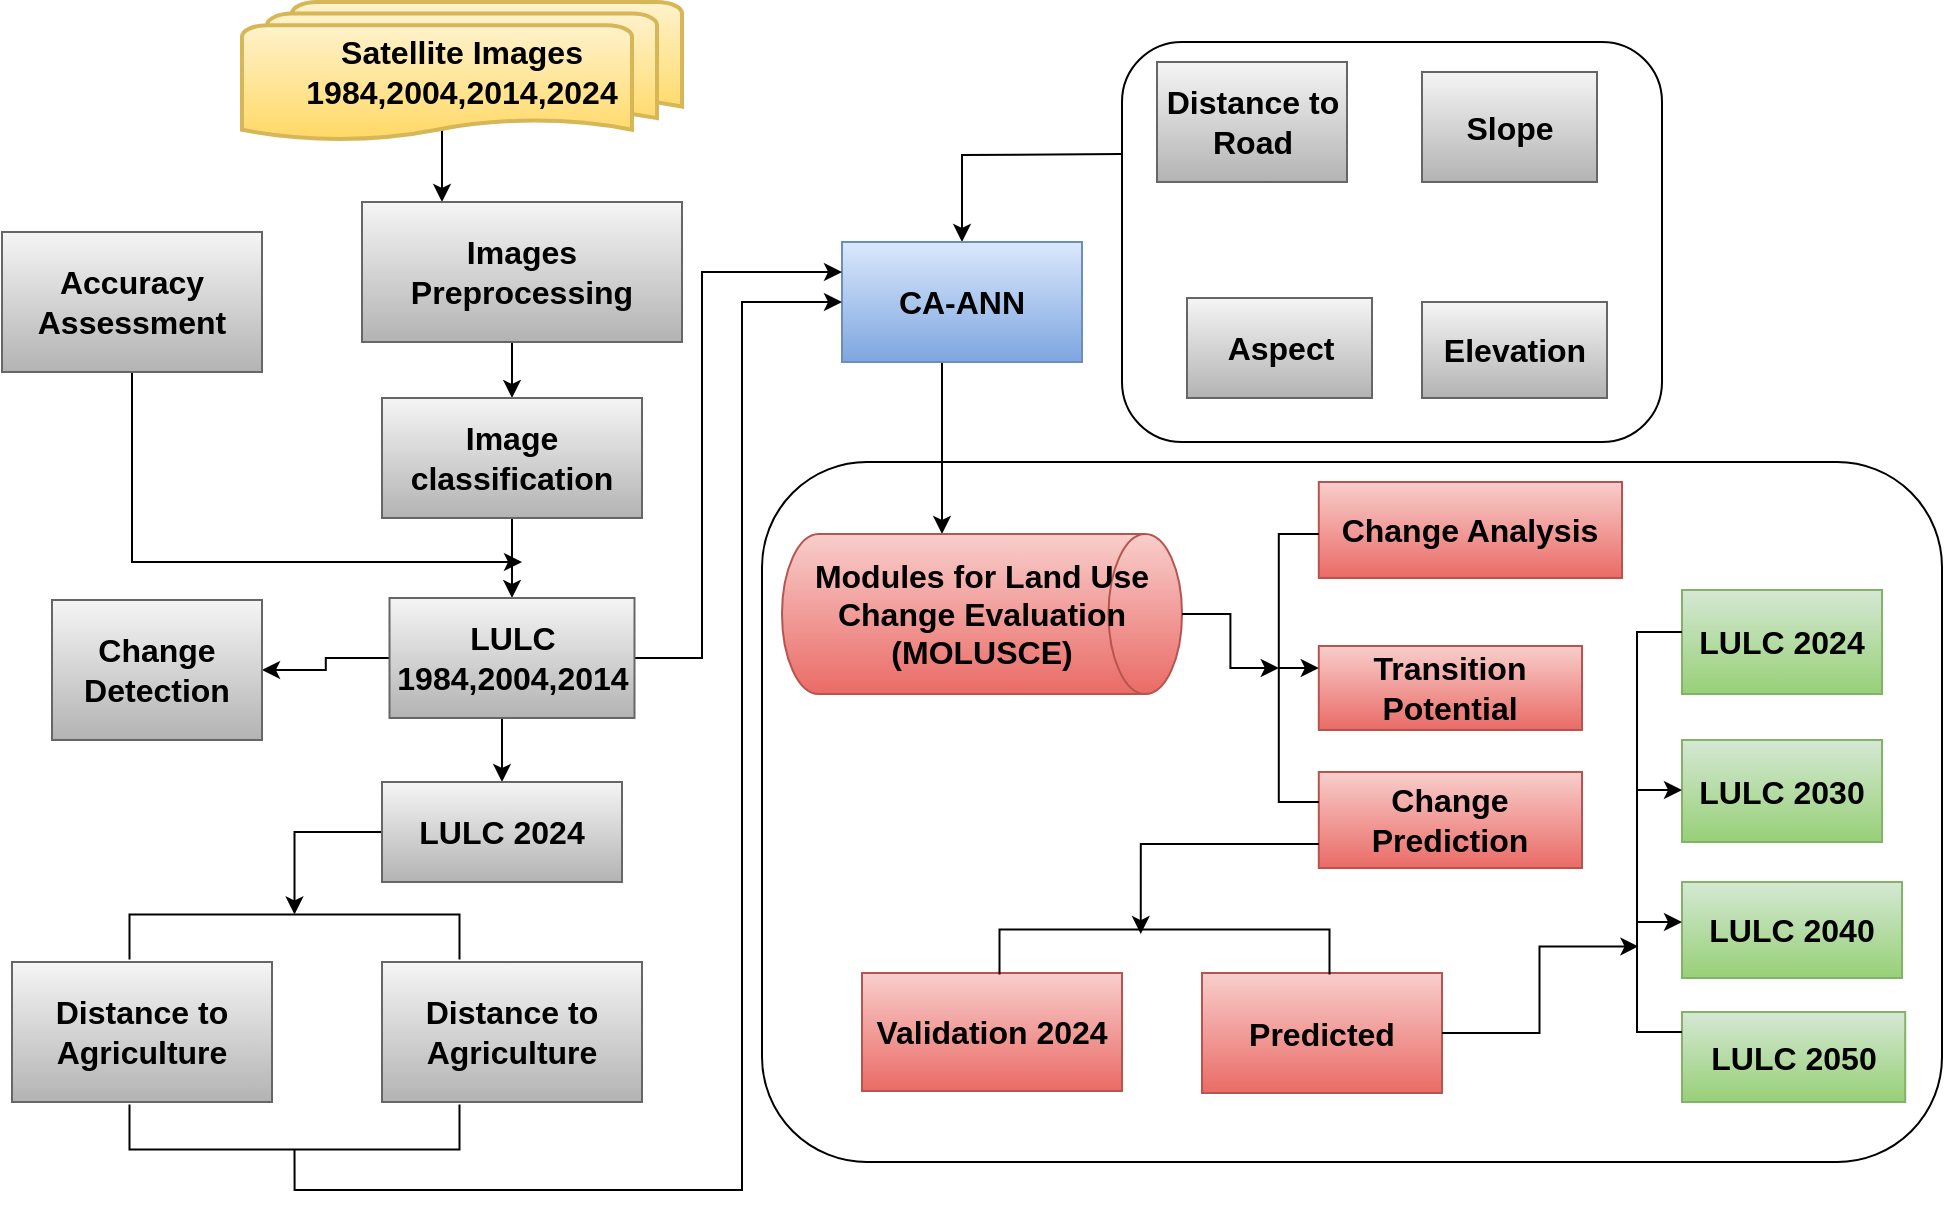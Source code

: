 <mxfile version="26.1.1">
  <diagram name="Page-1" id="tbhkFq_UPLMZTOYzEXcT">
    <mxGraphModel dx="1032" dy="501" grid="1" gridSize="10" guides="1" tooltips="1" connect="1" arrows="1" fold="1" page="1" pageScale="1" pageWidth="1169" pageHeight="827" math="0" shadow="0">
      <root>
        <mxCell id="0" />
        <mxCell id="1" parent="0" />
        <mxCell id="ydUf7Sg9tbZ3Hj5Wce_S-96" value="" style="rounded=1;whiteSpace=wrap;html=1;fillColor=none;" parent="1" vertex="1">
          <mxGeometry x="630" y="100" width="270" height="200" as="geometry" />
        </mxCell>
        <mxCell id="ydUf7Sg9tbZ3Hj5Wce_S-116" style="edgeStyle=orthogonalEdgeStyle;rounded=0;orthogonalLoop=1;jettySize=auto;html=1;exitX=0.5;exitY=0.88;exitDx=0;exitDy=0;exitPerimeter=0;entryX=0.25;entryY=0;entryDx=0;entryDy=0;" parent="1" source="ydUf7Sg9tbZ3Hj5Wce_S-1" target="ydUf7Sg9tbZ3Hj5Wce_S-27" edge="1">
          <mxGeometry relative="1" as="geometry" />
        </mxCell>
        <mxCell id="ydUf7Sg9tbZ3Hj5Wce_S-1" value="&lt;font style=&quot;font-size: 16px;&quot;&gt;&lt;b style=&quot;&quot;&gt;Satellite Images&lt;/b&gt;&lt;/font&gt;&lt;div&gt;&lt;font size=&quot;3&quot;&gt;&lt;b&gt;1984,2004,2014,2024&lt;/b&gt;&lt;/font&gt;&lt;/div&gt;" style="strokeWidth=2;html=1;shape=mxgraph.flowchart.multi-document;whiteSpace=wrap;fillColor=#fff2cc;gradientColor=#ffd966;strokeColor=#d6b656;" parent="1" vertex="1">
          <mxGeometry x="190" y="80" width="220" height="70" as="geometry" />
        </mxCell>
        <mxCell id="ydUf7Sg9tbZ3Hj5Wce_S-3" value="&lt;font style=&quot;font-size: 16px;&quot;&gt;&lt;b&gt;Distance to Road&lt;/b&gt;&lt;/font&gt;" style="rounded=0;whiteSpace=wrap;html=1;fillColor=#f5f5f5;gradientColor=#b3b3b3;strokeColor=#666666;" parent="1" vertex="1">
          <mxGeometry x="647.5" y="110" width="95" height="60" as="geometry" />
        </mxCell>
        <mxCell id="ydUf7Sg9tbZ3Hj5Wce_S-7" value="&lt;font style=&quot;font-size: 16px;&quot;&gt;&lt;b&gt;Slope&lt;/b&gt;&lt;/font&gt;" style="rounded=0;whiteSpace=wrap;html=1;fillColor=#f5f5f5;gradientColor=#b3b3b3;strokeColor=#666666;" parent="1" vertex="1">
          <mxGeometry x="780" y="115" width="87.5" height="55" as="geometry" />
        </mxCell>
        <mxCell id="ydUf7Sg9tbZ3Hj5Wce_S-8" value="&lt;font style=&quot;font-size: 16px;&quot;&gt;&lt;b&gt;Aspect&lt;/b&gt;&lt;/font&gt;" style="rounded=0;whiteSpace=wrap;html=1;fillColor=#f5f5f5;gradientColor=#b3b3b3;strokeColor=#666666;" parent="1" vertex="1">
          <mxGeometry x="662.5" y="228" width="92.5" height="50" as="geometry" />
        </mxCell>
        <mxCell id="ydUf7Sg9tbZ3Hj5Wce_S-9" value="&lt;font style=&quot;font-size: 16px;&quot;&gt;&lt;b&gt;Elevation&lt;/b&gt;&lt;/font&gt;" style="rounded=0;whiteSpace=wrap;html=1;fillColor=#f5f5f5;gradientColor=#b3b3b3;strokeColor=#666666;" parent="1" vertex="1">
          <mxGeometry x="780" y="230" width="92.5" height="48" as="geometry" />
        </mxCell>
        <mxCell id="ydUf7Sg9tbZ3Hj5Wce_S-63" style="edgeStyle=orthogonalEdgeStyle;rounded=0;orthogonalLoop=1;jettySize=auto;html=1;entryX=0.5;entryY=0;entryDx=0;entryDy=0;" parent="1" target="ydUf7Sg9tbZ3Hj5Wce_S-11" edge="1">
          <mxGeometry relative="1" as="geometry">
            <mxPoint x="630" y="156" as="sourcePoint" />
          </mxGeometry>
        </mxCell>
        <mxCell id="ydUf7Sg9tbZ3Hj5Wce_S-64" style="edgeStyle=orthogonalEdgeStyle;rounded=0;orthogonalLoop=1;jettySize=auto;html=1;exitX=0.5;exitY=1;exitDx=0;exitDy=0;" parent="1" source="ydUf7Sg9tbZ3Hj5Wce_S-11" target="ydUf7Sg9tbZ3Hj5Wce_S-14" edge="1">
          <mxGeometry relative="1" as="geometry">
            <Array as="points">
              <mxPoint x="540" y="260" />
            </Array>
          </mxGeometry>
        </mxCell>
        <mxCell id="ydUf7Sg9tbZ3Hj5Wce_S-11" value="&lt;font style=&quot;font-size: 16px;&quot;&gt;&lt;b style=&quot;&quot;&gt;CA-ANN&lt;/b&gt;&lt;/font&gt;" style="rounded=0;whiteSpace=wrap;html=1;fillColor=#dae8fc;gradientColor=#7ea6e0;strokeColor=#6c8ebf;" parent="1" vertex="1">
          <mxGeometry x="490" y="200" width="120" height="60" as="geometry" />
        </mxCell>
        <mxCell id="ydUf7Sg9tbZ3Hj5Wce_S-12" value="" style="rounded=1;whiteSpace=wrap;html=1;fillColor=none;" parent="1" vertex="1">
          <mxGeometry x="450" y="310" width="590" height="350" as="geometry" />
        </mxCell>
        <mxCell id="ydUf7Sg9tbZ3Hj5Wce_S-14" value="&lt;b&gt;&lt;font style=&quot;&quot;&gt;&lt;span style=&quot;font-size: 16px;&quot;&gt;Modules for Land Use C&lt;/span&gt;&lt;font size=&quot;3&quot;&gt;hange&lt;/font&gt;&lt;/font&gt;&lt;font style=&quot;font-size: medium;&quot;&gt;&amp;nbsp;Evaluation&lt;/font&gt;&lt;/b&gt;&lt;div&gt;&lt;font size=&quot;3&quot;&gt;&lt;b&gt;(MOLUSCE)&lt;/b&gt;&lt;/font&gt;&lt;/div&gt;" style="strokeWidth=1;html=1;shape=mxgraph.flowchart.direct_data;whiteSpace=wrap;fillColor=#f8cecc;gradientColor=#ea6b66;strokeColor=#b85450;" parent="1" vertex="1">
          <mxGeometry x="460" y="346" width="200" height="80" as="geometry" />
        </mxCell>
        <mxCell id="ydUf7Sg9tbZ3Hj5Wce_S-15" value="&lt;font style=&quot;font-size: 16px;&quot;&gt;&lt;b&gt;Change Analysis&lt;/b&gt;&lt;/font&gt;" style="rounded=0;whiteSpace=wrap;html=1;fillColor=#f8cecc;gradientColor=#ea6b66;strokeColor=#b85450;" parent="1" vertex="1">
          <mxGeometry x="728.4" y="320" width="151.6" height="48" as="geometry" />
        </mxCell>
        <mxCell id="ydUf7Sg9tbZ3Hj5Wce_S-19" value="&lt;font style=&quot;font-size: 16px;&quot;&gt;&lt;b style=&quot;&quot;&gt;Transition Potential&lt;/b&gt;&lt;/font&gt;" style="rounded=0;whiteSpace=wrap;html=1;fillColor=#f8cecc;gradientColor=#ea6b66;strokeColor=#b85450;" parent="1" vertex="1">
          <mxGeometry x="728.4" y="402" width="131.6" height="42" as="geometry" />
        </mxCell>
        <mxCell id="ydUf7Sg9tbZ3Hj5Wce_S-20" value="&lt;font style=&quot;font-size: 16px;&quot;&gt;&lt;b style=&quot;&quot;&gt;Change Prediction&lt;/b&gt;&lt;/font&gt;" style="rounded=0;whiteSpace=wrap;html=1;fillColor=#f8cecc;gradientColor=#ea6b66;strokeColor=#b85450;" parent="1" vertex="1">
          <mxGeometry x="728.4" y="465" width="131.6" height="48" as="geometry" />
        </mxCell>
        <mxCell id="ydUf7Sg9tbZ3Hj5Wce_S-21" value="&lt;font style=&quot;font-size: 16px;&quot;&gt;&lt;b style=&quot;&quot;&gt;Validation 2024&lt;/b&gt;&lt;/font&gt;" style="rounded=0;whiteSpace=wrap;html=1;fillColor=#f8cecc;gradientColor=#ea6b66;strokeColor=#b85450;" parent="1" vertex="1">
          <mxGeometry x="500" y="565.5" width="130" height="59" as="geometry" />
        </mxCell>
        <mxCell id="ydUf7Sg9tbZ3Hj5Wce_S-22" value="&lt;font style=&quot;font-size: 16px;&quot;&gt;&lt;b&gt;Predicted&lt;/b&gt;&lt;/font&gt;" style="rounded=0;whiteSpace=wrap;html=1;fillColor=#f8cecc;gradientColor=#ea6b66;strokeColor=#b85450;" parent="1" vertex="1">
          <mxGeometry x="670" y="565.5" width="120" height="60" as="geometry" />
        </mxCell>
        <mxCell id="ydUf7Sg9tbZ3Hj5Wce_S-23" value="&lt;b style=&quot;&quot;&gt;&lt;font style=&quot;font-size: 16px;&quot;&gt;LULC 2024&lt;/font&gt;&lt;/b&gt;" style="rounded=0;whiteSpace=wrap;html=1;fillColor=#d5e8d4;gradientColor=#97d077;strokeColor=#82b366;" parent="1" vertex="1">
          <mxGeometry x="910" y="374" width="100" height="52" as="geometry" />
        </mxCell>
        <mxCell id="ydUf7Sg9tbZ3Hj5Wce_S-24" value="&lt;font style=&quot;font-size: 16px;&quot;&gt;&lt;b&gt;LULC 2030&lt;/b&gt;&lt;/font&gt;" style="rounded=0;whiteSpace=wrap;html=1;fillColor=#d5e8d4;gradientColor=#97d077;strokeColor=#82b366;" parent="1" vertex="1">
          <mxGeometry x="910" y="449" width="100" height="51" as="geometry" />
        </mxCell>
        <mxCell id="ydUf7Sg9tbZ3Hj5Wce_S-25" value="&lt;font style=&quot;font-size: 16px;&quot;&gt;&lt;b&gt;LULC 2040&lt;/b&gt;&lt;/font&gt;" style="rounded=0;whiteSpace=wrap;html=1;fillColor=#d5e8d4;gradientColor=#97d077;strokeColor=#82b366;" parent="1" vertex="1">
          <mxGeometry x="910" y="520" width="110" height="48" as="geometry" />
        </mxCell>
        <mxCell id="ydUf7Sg9tbZ3Hj5Wce_S-26" value="&lt;b style=&quot;&quot;&gt;&lt;font style=&quot;font-size: 16px;&quot;&gt;LULC 2050&lt;/font&gt;&lt;/b&gt;" style="rounded=0;whiteSpace=wrap;html=1;fillColor=#d5e8d4;gradientColor=#97d077;strokeColor=#82b366;" parent="1" vertex="1">
          <mxGeometry x="910" y="585" width="111.6" height="45" as="geometry" />
        </mxCell>
        <mxCell id="ydUf7Sg9tbZ3Hj5Wce_S-115" style="edgeStyle=orthogonalEdgeStyle;rounded=0;orthogonalLoop=1;jettySize=auto;html=1;exitX=0.5;exitY=1;exitDx=0;exitDy=0;entryX=0.5;entryY=0;entryDx=0;entryDy=0;" parent="1" source="ydUf7Sg9tbZ3Hj5Wce_S-27" target="ydUf7Sg9tbZ3Hj5Wce_S-28" edge="1">
          <mxGeometry relative="1" as="geometry" />
        </mxCell>
        <mxCell id="ydUf7Sg9tbZ3Hj5Wce_S-27" value="&lt;font style=&quot;font-size: 16px;&quot;&gt;&lt;b&gt;Images Preprocessing&lt;/b&gt;&lt;/font&gt;" style="rounded=0;whiteSpace=wrap;html=1;fillColor=#f5f5f5;gradientColor=#b3b3b3;strokeColor=#666666;" parent="1" vertex="1">
          <mxGeometry x="250" y="180" width="160" height="70" as="geometry" />
        </mxCell>
        <mxCell id="ydUf7Sg9tbZ3Hj5Wce_S-114" style="edgeStyle=orthogonalEdgeStyle;rounded=0;orthogonalLoop=1;jettySize=auto;html=1;exitX=0.5;exitY=1;exitDx=0;exitDy=0;entryX=0.5;entryY=0;entryDx=0;entryDy=0;" parent="1" source="ydUf7Sg9tbZ3Hj5Wce_S-28" target="ydUf7Sg9tbZ3Hj5Wce_S-30" edge="1">
          <mxGeometry relative="1" as="geometry" />
        </mxCell>
        <mxCell id="ydUf7Sg9tbZ3Hj5Wce_S-28" value="&lt;font style=&quot;font-size: 16px;&quot;&gt;&lt;b&gt;Image classification&lt;/b&gt;&lt;/font&gt;" style="rounded=0;whiteSpace=wrap;html=1;fillColor=#f5f5f5;gradientColor=#b3b3b3;strokeColor=#666666;" parent="1" vertex="1">
          <mxGeometry x="260" y="278" width="130" height="60" as="geometry" />
        </mxCell>
        <mxCell id="ydUf7Sg9tbZ3Hj5Wce_S-117" style="edgeStyle=orthogonalEdgeStyle;rounded=0;orthogonalLoop=1;jettySize=auto;html=1;exitX=0.5;exitY=1;exitDx=0;exitDy=0;" parent="1" source="ydUf7Sg9tbZ3Hj5Wce_S-29" edge="1">
          <mxGeometry relative="1" as="geometry">
            <mxPoint x="330" y="360" as="targetPoint" />
            <Array as="points">
              <mxPoint x="135" y="360" />
              <mxPoint x="221" y="360" />
            </Array>
          </mxGeometry>
        </mxCell>
        <mxCell id="ydUf7Sg9tbZ3Hj5Wce_S-29" value="&lt;font style=&quot;font-size: 16px;&quot;&gt;&lt;b&gt;Accuracy Assessment&lt;/b&gt;&lt;/font&gt;" style="rounded=0;whiteSpace=wrap;html=1;fillColor=#f5f5f5;gradientColor=#b3b3b3;strokeColor=#666666;" parent="1" vertex="1">
          <mxGeometry x="70" y="195" width="130" height="70" as="geometry" />
        </mxCell>
        <mxCell id="ydUf7Sg9tbZ3Hj5Wce_S-112" style="edgeStyle=orthogonalEdgeStyle;rounded=0;orthogonalLoop=1;jettySize=auto;html=1;exitX=0;exitY=0.5;exitDx=0;exitDy=0;entryX=1;entryY=0.5;entryDx=0;entryDy=0;" parent="1" source="ydUf7Sg9tbZ3Hj5Wce_S-30" target="ydUf7Sg9tbZ3Hj5Wce_S-31" edge="1">
          <mxGeometry relative="1" as="geometry" />
        </mxCell>
        <mxCell id="ydUf7Sg9tbZ3Hj5Wce_S-113" style="edgeStyle=orthogonalEdgeStyle;rounded=0;orthogonalLoop=1;jettySize=auto;html=1;exitX=0.5;exitY=1;exitDx=0;exitDy=0;entryX=0.5;entryY=0;entryDx=0;entryDy=0;" parent="1" source="ydUf7Sg9tbZ3Hj5Wce_S-30" target="ydUf7Sg9tbZ3Hj5Wce_S-32" edge="1">
          <mxGeometry relative="1" as="geometry" />
        </mxCell>
        <mxCell id="ydUf7Sg9tbZ3Hj5Wce_S-119" style="edgeStyle=orthogonalEdgeStyle;rounded=0;orthogonalLoop=1;jettySize=auto;html=1;exitX=1;exitY=0.5;exitDx=0;exitDy=0;entryX=0;entryY=0.25;entryDx=0;entryDy=0;" parent="1" source="ydUf7Sg9tbZ3Hj5Wce_S-30" target="ydUf7Sg9tbZ3Hj5Wce_S-11" edge="1">
          <mxGeometry relative="1" as="geometry">
            <Array as="points">
              <mxPoint x="420" y="408" />
              <mxPoint x="420" y="215" />
            </Array>
          </mxGeometry>
        </mxCell>
        <mxCell id="ydUf7Sg9tbZ3Hj5Wce_S-30" value="&lt;font style=&quot;font-size: 16px;&quot;&gt;&lt;b&gt;LULC&lt;/b&gt;&lt;/font&gt;&lt;div&gt;&lt;font size=&quot;3&quot;&gt;&lt;b&gt;1984,2004,2014&lt;/b&gt;&lt;/font&gt;&lt;/div&gt;" style="rounded=0;whiteSpace=wrap;html=1;fillColor=#f5f5f5;gradientColor=#b3b3b3;strokeColor=#666666;" parent="1" vertex="1">
          <mxGeometry x="263.75" y="378" width="122.5" height="60" as="geometry" />
        </mxCell>
        <mxCell id="ydUf7Sg9tbZ3Hj5Wce_S-31" value="&lt;font style=&quot;font-size: 16px;&quot;&gt;&lt;b&gt;Change Detection&lt;/b&gt;&lt;/font&gt;" style="rounded=0;whiteSpace=wrap;html=1;fillColor=#f5f5f5;gradientColor=#b3b3b3;strokeColor=#666666;" parent="1" vertex="1">
          <mxGeometry x="95" y="379" width="105" height="70" as="geometry" />
        </mxCell>
        <mxCell id="ydUf7Sg9tbZ3Hj5Wce_S-110" style="edgeStyle=orthogonalEdgeStyle;rounded=0;orthogonalLoop=1;jettySize=auto;html=1;exitX=0;exitY=0.5;exitDx=0;exitDy=0;" parent="1" source="ydUf7Sg9tbZ3Hj5Wce_S-32" target="ydUf7Sg9tbZ3Hj5Wce_S-109" edge="1">
          <mxGeometry relative="1" as="geometry" />
        </mxCell>
        <mxCell id="ydUf7Sg9tbZ3Hj5Wce_S-32" value="&lt;font style=&quot;font-size: 16px;&quot;&gt;&lt;b&gt;LULC 2024&lt;/b&gt;&lt;/font&gt;" style="rounded=0;whiteSpace=wrap;html=1;fillColor=#f5f5f5;gradientColor=#b3b3b3;strokeColor=#666666;" parent="1" vertex="1">
          <mxGeometry x="260" y="470" width="120" height="50" as="geometry" />
        </mxCell>
        <mxCell id="ydUf7Sg9tbZ3Hj5Wce_S-33" value="&lt;font style=&quot;font-size: 16px;&quot;&gt;&lt;b&gt;Distance to Agriculture&lt;/b&gt;&lt;/font&gt;" style="rounded=0;whiteSpace=wrap;html=1;fillColor=#f5f5f5;gradientColor=#b3b3b3;strokeColor=#666666;" parent="1" vertex="1">
          <mxGeometry x="75" y="560" width="130" height="70" as="geometry" />
        </mxCell>
        <mxCell id="ydUf7Sg9tbZ3Hj5Wce_S-34" value="&lt;b style=&quot;&quot;&gt;&lt;font style=&quot;font-size: 16px;&quot;&gt;Distance to Agriculture&lt;/font&gt;&lt;/b&gt;" style="rounded=0;whiteSpace=wrap;html=1;fillColor=#f5f5f5;gradientColor=#b3b3b3;strokeColor=#666666;" parent="1" vertex="1">
          <mxGeometry x="260" y="560" width="130" height="70" as="geometry" />
        </mxCell>
        <mxCell id="ydUf7Sg9tbZ3Hj5Wce_S-65" value="" style="strokeWidth=1;html=1;shape=mxgraph.flowchart.annotation_1;align=left;pointerEvents=1;rotation=0;" parent="1" vertex="1">
          <mxGeometry x="708.4" y="346" width="20" height="134" as="geometry" />
        </mxCell>
        <mxCell id="ydUf7Sg9tbZ3Hj5Wce_S-66" style="edgeStyle=orthogonalEdgeStyle;rounded=0;orthogonalLoop=1;jettySize=auto;html=1;exitX=0;exitY=0.5;exitDx=0;exitDy=0;exitPerimeter=0;entryX=1;entryY=0.5;entryDx=0;entryDy=0;entryPerimeter=0;" parent="1" source="ydUf7Sg9tbZ3Hj5Wce_S-65" target="ydUf7Sg9tbZ3Hj5Wce_S-65" edge="1">
          <mxGeometry relative="1" as="geometry" />
        </mxCell>
        <mxCell id="ydUf7Sg9tbZ3Hj5Wce_S-69" value="" style="strokeWidth=1;html=1;shape=mxgraph.flowchart.annotation_1;align=left;pointerEvents=1;rotation=90;" parent="1" vertex="1">
          <mxGeometry x="640" y="472.5" width="22.5" height="165" as="geometry" />
        </mxCell>
        <mxCell id="ydUf7Sg9tbZ3Hj5Wce_S-71" value="" style="strokeWidth=1;html=1;shape=mxgraph.flowchart.annotation_1;align=left;pointerEvents=1;rotation=0;" parent="1" vertex="1">
          <mxGeometry x="887.5" y="395" width="22.5" height="200" as="geometry" />
        </mxCell>
        <mxCell id="ydUf7Sg9tbZ3Hj5Wce_S-99" style="edgeStyle=orthogonalEdgeStyle;rounded=0;orthogonalLoop=1;jettySize=auto;html=1;exitX=1;exitY=0.5;exitDx=0;exitDy=0;exitPerimeter=0;entryX=0;entryY=0.5;entryDx=0;entryDy=0;entryPerimeter=0;" parent="1" source="ydUf7Sg9tbZ3Hj5Wce_S-14" target="ydUf7Sg9tbZ3Hj5Wce_S-65" edge="1">
          <mxGeometry relative="1" as="geometry" />
        </mxCell>
        <mxCell id="ydUf7Sg9tbZ3Hj5Wce_S-100" style="edgeStyle=orthogonalEdgeStyle;rounded=0;orthogonalLoop=1;jettySize=auto;html=1;exitX=0;exitY=0.75;exitDx=0;exitDy=0;entryX=0.101;entryY=0.572;entryDx=0;entryDy=0;entryPerimeter=0;" parent="1" source="ydUf7Sg9tbZ3Hj5Wce_S-20" target="ydUf7Sg9tbZ3Hj5Wce_S-69" edge="1">
          <mxGeometry relative="1" as="geometry" />
        </mxCell>
        <mxCell id="ydUf7Sg9tbZ3Hj5Wce_S-102" style="edgeStyle=orthogonalEdgeStyle;rounded=0;orthogonalLoop=1;jettySize=auto;html=1;exitX=1;exitY=0.5;exitDx=0;exitDy=0;entryX=0.032;entryY=0.786;entryDx=0;entryDy=0;entryPerimeter=0;" parent="1" source="ydUf7Sg9tbZ3Hj5Wce_S-22" target="ydUf7Sg9tbZ3Hj5Wce_S-71" edge="1">
          <mxGeometry relative="1" as="geometry" />
        </mxCell>
        <mxCell id="ydUf7Sg9tbZ3Hj5Wce_S-103" value="" style="endArrow=classic;html=1;rounded=0;" parent="1" edge="1">
          <mxGeometry width="50" height="50" relative="1" as="geometry">
            <mxPoint x="887.5" y="474" as="sourcePoint" />
            <mxPoint x="910" y="474" as="targetPoint" />
          </mxGeometry>
        </mxCell>
        <mxCell id="ydUf7Sg9tbZ3Hj5Wce_S-108" value="" style="endArrow=classic;html=1;rounded=0;" parent="1" edge="1">
          <mxGeometry width="50" height="50" relative="1" as="geometry">
            <mxPoint x="887.5" y="540" as="sourcePoint" />
            <mxPoint x="910" y="540" as="targetPoint" />
          </mxGeometry>
        </mxCell>
        <mxCell id="ydUf7Sg9tbZ3Hj5Wce_S-109" value="" style="strokeWidth=1;html=1;shape=mxgraph.flowchart.annotation_1;align=left;pointerEvents=1;rotation=90;" parent="1" vertex="1">
          <mxGeometry x="205" y="465" width="22.5" height="165" as="geometry" />
        </mxCell>
        <mxCell id="ydUf7Sg9tbZ3Hj5Wce_S-118" style="edgeStyle=orthogonalEdgeStyle;rounded=0;orthogonalLoop=1;jettySize=auto;html=1;exitX=0;exitY=0.5;exitDx=0;exitDy=0;exitPerimeter=0;entryX=0;entryY=0.5;entryDx=0;entryDy=0;" parent="1" source="ydUf7Sg9tbZ3Hj5Wce_S-111" target="ydUf7Sg9tbZ3Hj5Wce_S-11" edge="1">
          <mxGeometry relative="1" as="geometry">
            <Array as="points">
              <mxPoint x="216" y="674" />
              <mxPoint x="440" y="674" />
              <mxPoint x="440" y="230" />
            </Array>
          </mxGeometry>
        </mxCell>
        <mxCell id="ydUf7Sg9tbZ3Hj5Wce_S-111" value="" style="strokeWidth=1;html=1;shape=mxgraph.flowchart.annotation_1;align=left;pointerEvents=1;rotation=-90;" parent="1" vertex="1">
          <mxGeometry x="205" y="560" width="22.5" height="165" as="geometry" />
        </mxCell>
      </root>
    </mxGraphModel>
  </diagram>
</mxfile>
